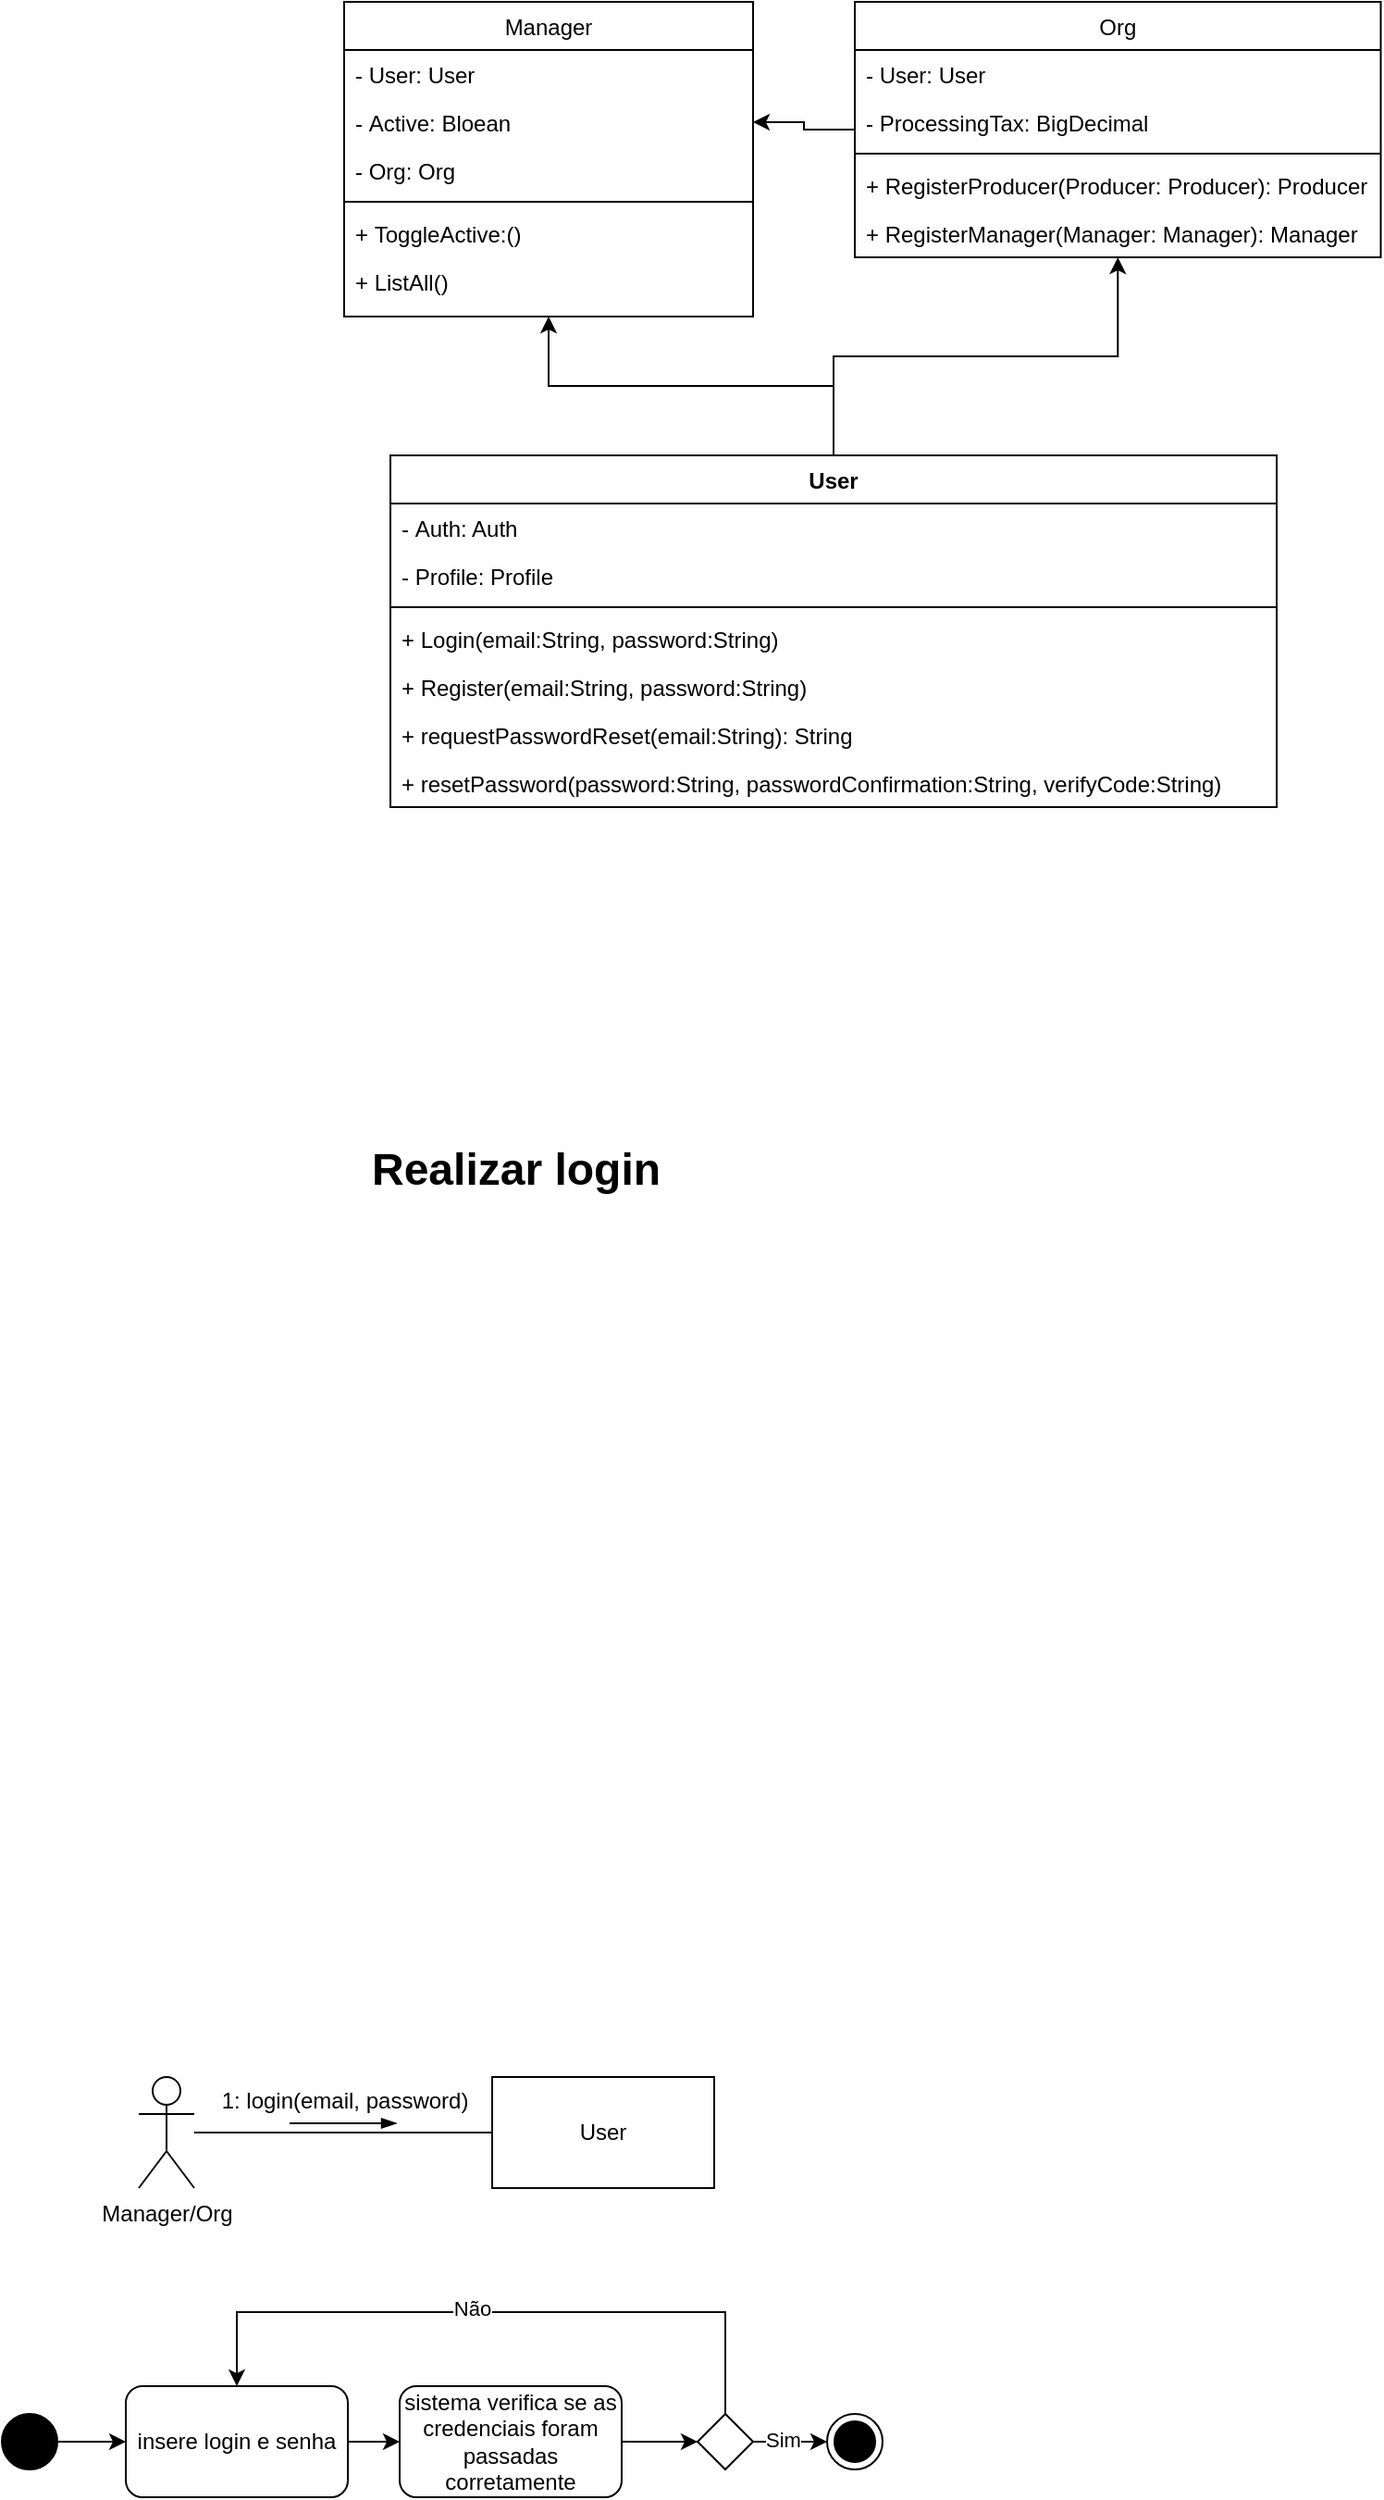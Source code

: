 <mxfile version="24.2.3" type="github">
  <diagram name="Page-1" id="e7e014a7-5840-1c2e-5031-d8a46d1fe8dd">
    <mxGraphModel dx="1292" dy="1453" grid="0" gridSize="10" guides="1" tooltips="1" connect="1" arrows="1" fold="1" page="1" pageScale="1" pageWidth="1169" pageHeight="826" background="none" math="0" shadow="0">
      <root>
        <mxCell id="0" />
        <mxCell id="1" parent="0" />
        <mxCell id="_Qwe62J3tgY_4_dlwT_e-44" style="edgeStyle=orthogonalEdgeStyle;rounded=0;orthogonalLoop=1;jettySize=auto;html=1;entryX=0;entryY=0.5;entryDx=0;entryDy=0;endArrow=none;endFill=0;" parent="1" source="_Qwe62J3tgY_4_dlwT_e-41" target="_Qwe62J3tgY_4_dlwT_e-42" edge="1">
          <mxGeometry relative="1" as="geometry" />
        </mxCell>
        <mxCell id="_Qwe62J3tgY_4_dlwT_e-41" value="Manager/Org" style="shape=umlActor;verticalLabelPosition=bottom;verticalAlign=top;html=1;outlineConnect=0;" parent="1" vertex="1">
          <mxGeometry x="325" y="525" width="30" height="60" as="geometry" />
        </mxCell>
        <mxCell id="_Qwe62J3tgY_4_dlwT_e-42" value="User" style="rounded=0;whiteSpace=wrap;html=1;" parent="1" vertex="1">
          <mxGeometry x="516" y="525" width="120" height="60" as="geometry" />
        </mxCell>
        <mxCell id="_Qwe62J3tgY_4_dlwT_e-46" value="1: login(email, password)" style="text;html=1;align=center;verticalAlign=middle;resizable=0;points=[];autosize=1;strokeColor=none;fillColor=none;" parent="1" vertex="1">
          <mxGeometry x="360" y="525" width="151" height="26" as="geometry" />
        </mxCell>
        <mxCell id="_Qwe62J3tgY_4_dlwT_e-50" style="edgeStyle=orthogonalEdgeStyle;rounded=0;orthogonalLoop=1;jettySize=auto;html=1;entryX=0;entryY=0.5;entryDx=0;entryDy=0;endArrow=blockThin;endFill=1;strokeWidth=1;" parent="1" edge="1">
          <mxGeometry relative="1" as="geometry">
            <mxPoint x="406.5" y="550" as="sourcePoint" />
            <mxPoint x="464.5" y="550" as="targetPoint" />
          </mxGeometry>
        </mxCell>
        <mxCell id="_Qwe62J3tgY_4_dlwT_e-52" value="&lt;h1 style=&quot;margin-top: 0px;&quot;&gt;&lt;font style=&quot;vertical-align: inherit;&quot;&gt;&lt;font style=&quot;vertical-align: inherit;&quot;&gt;Realizar login&lt;/font&gt;&lt;/font&gt;&lt;/h1&gt;" style="text;html=1;whiteSpace=wrap;overflow=hidden;rounded=0;" parent="1" vertex="1">
          <mxGeometry x="449" y="14" width="202" height="34" as="geometry" />
        </mxCell>
        <mxCell id="_Qwe62J3tgY_4_dlwT_e-63" style="edgeStyle=orthogonalEdgeStyle;rounded=0;orthogonalLoop=1;jettySize=auto;html=1;entryX=0;entryY=0.5;entryDx=0;entryDy=0;" parent="1" source="_Qwe62J3tgY_4_dlwT_e-54" target="_Qwe62J3tgY_4_dlwT_e-56" edge="1">
          <mxGeometry relative="1" as="geometry" />
        </mxCell>
        <mxCell id="_Qwe62J3tgY_4_dlwT_e-54" value="" style="ellipse;fillColor=strokeColor;html=1;" parent="1" vertex="1">
          <mxGeometry x="251" y="707" width="30" height="30" as="geometry" />
        </mxCell>
        <mxCell id="_Qwe62J3tgY_4_dlwT_e-55" value="" style="ellipse;html=1;shape=endState;fillColor=strokeColor;" parent="1" vertex="1">
          <mxGeometry x="697" y="707" width="30" height="30" as="geometry" />
        </mxCell>
        <mxCell id="_Qwe62J3tgY_4_dlwT_e-64" style="edgeStyle=orthogonalEdgeStyle;rounded=0;orthogonalLoop=1;jettySize=auto;html=1;" parent="1" source="_Qwe62J3tgY_4_dlwT_e-56" target="_Qwe62J3tgY_4_dlwT_e-57" edge="1">
          <mxGeometry relative="1" as="geometry" />
        </mxCell>
        <mxCell id="_Qwe62J3tgY_4_dlwT_e-56" value="insere login e senha" style="rounded=1;whiteSpace=wrap;html=1;" parent="1" vertex="1">
          <mxGeometry x="318" y="692" width="120" height="60" as="geometry" />
        </mxCell>
        <mxCell id="3SMw9yjr38-sE6QuIbaz-4" style="edgeStyle=orthogonalEdgeStyle;rounded=0;orthogonalLoop=1;jettySize=auto;html=1;exitX=1;exitY=0.5;exitDx=0;exitDy=0;entryX=0;entryY=0.5;entryDx=0;entryDy=0;" parent="1" source="_Qwe62J3tgY_4_dlwT_e-57" target="_Qwe62J3tgY_4_dlwT_e-62" edge="1">
          <mxGeometry relative="1" as="geometry" />
        </mxCell>
        <mxCell id="_Qwe62J3tgY_4_dlwT_e-57" value="&lt;font style=&quot;vertical-align: inherit;&quot;&gt;&lt;font style=&quot;vertical-align: inherit;&quot;&gt;&lt;font style=&quot;vertical-align: inherit;&quot;&gt;&lt;font style=&quot;vertical-align: inherit;&quot;&gt;sistema verifica se as credenciais foram passadas corretamente&lt;/font&gt;&lt;/font&gt;&lt;/font&gt;&lt;/font&gt;" style="rounded=1;whiteSpace=wrap;html=1;" parent="1" vertex="1">
          <mxGeometry x="466" y="692" width="120" height="60" as="geometry" />
        </mxCell>
        <mxCell id="_Qwe62J3tgY_4_dlwT_e-69" style="edgeStyle=orthogonalEdgeStyle;rounded=0;orthogonalLoop=1;jettySize=auto;html=1;exitX=1;exitY=0.5;exitDx=0;exitDy=0;entryX=0;entryY=0.5;entryDx=0;entryDy=0;" parent="1" source="_Qwe62J3tgY_4_dlwT_e-62" target="_Qwe62J3tgY_4_dlwT_e-55" edge="1">
          <mxGeometry relative="1" as="geometry" />
        </mxCell>
        <mxCell id="aRrdokLNTCrjEWbx0M8m-33" value="Sim" style="edgeLabel;html=1;align=center;verticalAlign=middle;resizable=0;points=[];" parent="_Qwe62J3tgY_4_dlwT_e-69" vertex="1" connectable="0">
          <mxGeometry x="-0.21" y="1" relative="1" as="geometry">
            <mxPoint as="offset" />
          </mxGeometry>
        </mxCell>
        <mxCell id="aRrdokLNTCrjEWbx0M8m-7" style="edgeStyle=orthogonalEdgeStyle;rounded=0;orthogonalLoop=1;jettySize=auto;html=1;exitX=0.5;exitY=0;exitDx=0;exitDy=0;entryX=0.5;entryY=0;entryDx=0;entryDy=0;" parent="1" source="_Qwe62J3tgY_4_dlwT_e-62" target="_Qwe62J3tgY_4_dlwT_e-56" edge="1">
          <mxGeometry relative="1" as="geometry">
            <Array as="points">
              <mxPoint x="642" y="652" />
              <mxPoint x="378" y="652" />
            </Array>
          </mxGeometry>
        </mxCell>
        <mxCell id="aRrdokLNTCrjEWbx0M8m-34" value="Não" style="edgeLabel;html=1;align=center;verticalAlign=middle;resizable=0;points=[];" parent="aRrdokLNTCrjEWbx0M8m-7" vertex="1" connectable="0">
          <mxGeometry x="0.069" y="-2" relative="1" as="geometry">
            <mxPoint as="offset" />
          </mxGeometry>
        </mxCell>
        <mxCell id="_Qwe62J3tgY_4_dlwT_e-62" value="" style="rhombus;" parent="1" vertex="1">
          <mxGeometry x="627" y="707" width="30" height="30" as="geometry" />
        </mxCell>
        <mxCell id="_h2FnvsFGVvzffmGYvuH-1" style="edgeStyle=orthogonalEdgeStyle;rounded=0;orthogonalLoop=1;jettySize=auto;html=1;entryX=1;entryY=0.5;entryDx=0;entryDy=0;" edge="1" parent="1" source="_h2FnvsFGVvzffmGYvuH-2" target="_h2FnvsFGVvzffmGYvuH-20">
          <mxGeometry relative="1" as="geometry" />
        </mxCell>
        <mxCell id="_h2FnvsFGVvzffmGYvuH-2" value="Org" style="swimlane;fontStyle=0;align=center;verticalAlign=top;childLayout=stackLayout;horizontal=1;startSize=26;horizontalStack=0;resizeParent=1;resizeLast=0;collapsible=1;marginBottom=0;rounded=0;shadow=0;strokeWidth=1;" vertex="1" parent="1">
          <mxGeometry x="712" y="-596" width="284.25" height="138" as="geometry">
            <mxRectangle x="340" y="380" width="170" height="26" as="alternateBounds" />
          </mxGeometry>
        </mxCell>
        <mxCell id="_h2FnvsFGVvzffmGYvuH-3" value="&lt;span style=&quot;background-color: rgb(255, 255, 255);&quot;&gt;- User: User&lt;/span&gt;" style="text;strokeColor=none;fillColor=none;align=left;verticalAlign=top;spacingLeft=4;spacingRight=4;overflow=hidden;rotatable=0;points=[[0,0.5],[1,0.5]];portConstraint=eastwest;whiteSpace=wrap;html=1;" vertex="1" parent="_h2FnvsFGVvzffmGYvuH-2">
          <mxGeometry y="26" width="284.25" height="26" as="geometry" />
        </mxCell>
        <mxCell id="_h2FnvsFGVvzffmGYvuH-4" value="-&amp;nbsp;ProcessingTax: BigDecimal" style="text;strokeColor=none;fillColor=none;align=left;verticalAlign=top;spacingLeft=4;spacingRight=4;overflow=hidden;rotatable=0;points=[[0,0.5],[1,0.5]];portConstraint=eastwest;whiteSpace=wrap;html=1;" vertex="1" parent="_h2FnvsFGVvzffmGYvuH-2">
          <mxGeometry y="52" width="284.25" height="26" as="geometry" />
        </mxCell>
        <mxCell id="_h2FnvsFGVvzffmGYvuH-5" value="" style="line;strokeWidth=1;fillColor=none;align=left;verticalAlign=middle;spacingTop=-1;spacingLeft=3;spacingRight=3;rotatable=0;labelPosition=right;points=[];portConstraint=eastwest;strokeColor=inherit;" vertex="1" parent="_h2FnvsFGVvzffmGYvuH-2">
          <mxGeometry y="78" width="284.25" height="8" as="geometry" />
        </mxCell>
        <mxCell id="_h2FnvsFGVvzffmGYvuH-6" value="+ RegisterProducer(Producer: Producer): Producer" style="text;strokeColor=none;fillColor=none;align=left;verticalAlign=top;spacingLeft=4;spacingRight=4;overflow=hidden;rotatable=0;points=[[0,0.5],[1,0.5]];portConstraint=eastwest;whiteSpace=wrap;html=1;" vertex="1" parent="_h2FnvsFGVvzffmGYvuH-2">
          <mxGeometry y="86" width="284.25" height="26" as="geometry" />
        </mxCell>
        <mxCell id="_h2FnvsFGVvzffmGYvuH-7" value="+ Register&lt;span style=&quot;text-align: center; text-wrap: nowrap;&quot;&gt;Manager(&lt;/span&gt;&lt;span style=&quot;text-align: center; text-wrap: nowrap;&quot;&gt;Manager:&amp;nbsp;&lt;/span&gt;&lt;span style=&quot;text-align: center; text-wrap: nowrap;&quot;&gt;Manager)&lt;/span&gt;&lt;span style=&quot;text-wrap: nowrap; text-align: center;&quot;&gt;:&amp;nbsp;&lt;/span&gt;&lt;span style=&quot;text-wrap: nowrap; text-align: center;&quot;&gt;Manager&lt;/span&gt;" style="text;strokeColor=none;fillColor=none;align=left;verticalAlign=top;spacingLeft=4;spacingRight=4;overflow=hidden;rotatable=0;points=[[0,0.5],[1,0.5]];portConstraint=eastwest;whiteSpace=wrap;html=1;" vertex="1" parent="_h2FnvsFGVvzffmGYvuH-2">
          <mxGeometry y="112" width="284.25" height="26" as="geometry" />
        </mxCell>
        <mxCell id="_h2FnvsFGVvzffmGYvuH-8" style="edgeStyle=orthogonalEdgeStyle;rounded=0;orthogonalLoop=1;jettySize=auto;html=1;" edge="1" parent="1" source="_h2FnvsFGVvzffmGYvuH-10" target="_h2FnvsFGVvzffmGYvuH-2">
          <mxGeometry relative="1" as="geometry" />
        </mxCell>
        <mxCell id="_h2FnvsFGVvzffmGYvuH-9" style="edgeStyle=orthogonalEdgeStyle;rounded=0;orthogonalLoop=1;jettySize=auto;html=1;" edge="1" parent="1" source="_h2FnvsFGVvzffmGYvuH-10" target="_h2FnvsFGVvzffmGYvuH-18">
          <mxGeometry relative="1" as="geometry" />
        </mxCell>
        <mxCell id="_h2FnvsFGVvzffmGYvuH-10" value="User" style="swimlane;fontStyle=1;align=center;verticalAlign=top;childLayout=stackLayout;horizontal=1;startSize=26;horizontalStack=0;resizeParent=1;resizeParentMax=0;resizeLast=0;collapsible=1;marginBottom=0;whiteSpace=wrap;html=1;labelBackgroundColor=none;" vertex="1" parent="1">
          <mxGeometry x="461" y="-351" width="479" height="190" as="geometry" />
        </mxCell>
        <mxCell id="_h2FnvsFGVvzffmGYvuH-11" value="-&amp;nbsp;Auth: Auth" style="text;strokeColor=none;fillColor=none;align=left;verticalAlign=top;spacingLeft=4;spacingRight=4;overflow=hidden;rotatable=0;points=[[0,0.5],[1,0.5]];portConstraint=eastwest;whiteSpace=wrap;html=1;labelBackgroundColor=none;" vertex="1" parent="_h2FnvsFGVvzffmGYvuH-10">
          <mxGeometry y="26" width="479" height="26" as="geometry" />
        </mxCell>
        <mxCell id="_h2FnvsFGVvzffmGYvuH-12" value="-&amp;nbsp;Profile: Profile" style="text;strokeColor=none;fillColor=none;align=left;verticalAlign=top;spacingLeft=4;spacingRight=4;overflow=hidden;rotatable=0;points=[[0,0.5],[1,0.5]];portConstraint=eastwest;whiteSpace=wrap;html=1;labelBackgroundColor=none;" vertex="1" parent="_h2FnvsFGVvzffmGYvuH-10">
          <mxGeometry y="52" width="479" height="26" as="geometry" />
        </mxCell>
        <mxCell id="_h2FnvsFGVvzffmGYvuH-13" value="" style="line;strokeWidth=1;fillColor=none;align=left;verticalAlign=middle;spacingTop=-1;spacingLeft=3;spacingRight=3;rotatable=0;labelPosition=right;points=[];portConstraint=eastwest;strokeColor=inherit;" vertex="1" parent="_h2FnvsFGVvzffmGYvuH-10">
          <mxGeometry y="78" width="479" height="8" as="geometry" />
        </mxCell>
        <mxCell id="_h2FnvsFGVvzffmGYvuH-14" value="+ Login(email:String, password:String)" style="text;strokeColor=none;fillColor=none;align=left;verticalAlign=top;spacingLeft=4;spacingRight=4;overflow=hidden;rotatable=0;points=[[0,0.5],[1,0.5]];portConstraint=eastwest;whiteSpace=wrap;html=1;" vertex="1" parent="_h2FnvsFGVvzffmGYvuH-10">
          <mxGeometry y="86" width="479" height="26" as="geometry" />
        </mxCell>
        <mxCell id="_h2FnvsFGVvzffmGYvuH-15" value="+ Register(email:String, password:String)" style="text;strokeColor=none;fillColor=none;align=left;verticalAlign=top;spacingLeft=4;spacingRight=4;overflow=hidden;rotatable=0;points=[[0,0.5],[1,0.5]];portConstraint=eastwest;whiteSpace=wrap;html=1;" vertex="1" parent="_h2FnvsFGVvzffmGYvuH-10">
          <mxGeometry y="112" width="479" height="26" as="geometry" />
        </mxCell>
        <mxCell id="_h2FnvsFGVvzffmGYvuH-16" value="+ requestPasswordReset(email:String): String" style="text;strokeColor=none;fillColor=none;align=left;verticalAlign=top;spacingLeft=4;spacingRight=4;overflow=hidden;rotatable=0;points=[[0,0.5],[1,0.5]];portConstraint=eastwest;whiteSpace=wrap;html=1;" vertex="1" parent="_h2FnvsFGVvzffmGYvuH-10">
          <mxGeometry y="138" width="479" height="26" as="geometry" />
        </mxCell>
        <mxCell id="_h2FnvsFGVvzffmGYvuH-17" value="+ resetPassword(password:String, passwordConfirmation:String, verifyCode:String)" style="text;strokeColor=none;fillColor=none;align=left;verticalAlign=top;spacingLeft=4;spacingRight=4;overflow=hidden;rotatable=0;points=[[0,0.5],[1,0.5]];portConstraint=eastwest;whiteSpace=wrap;html=1;" vertex="1" parent="_h2FnvsFGVvzffmGYvuH-10">
          <mxGeometry y="164" width="479" height="26" as="geometry" />
        </mxCell>
        <mxCell id="_h2FnvsFGVvzffmGYvuH-18" value="Manager" style="swimlane;fontStyle=0;align=center;verticalAlign=top;childLayout=stackLayout;horizontal=1;startSize=26;horizontalStack=0;resizeParent=1;resizeLast=0;collapsible=1;marginBottom=0;rounded=0;shadow=0;strokeWidth=1;" vertex="1" parent="1">
          <mxGeometry x="436" y="-596" width="221" height="170" as="geometry">
            <mxRectangle x="340" y="380" width="170" height="26" as="alternateBounds" />
          </mxGeometry>
        </mxCell>
        <mxCell id="_h2FnvsFGVvzffmGYvuH-19" value="-&lt;span style=&quot;background-color: rgb(255, 255, 255);&quot;&gt;&amp;nbsp;User: User&lt;/span&gt;" style="text;strokeColor=none;fillColor=none;align=left;verticalAlign=top;spacingLeft=4;spacingRight=4;overflow=hidden;rotatable=0;points=[[0,0.5],[1,0.5]];portConstraint=eastwest;whiteSpace=wrap;html=1;" vertex="1" parent="_h2FnvsFGVvzffmGYvuH-18">
          <mxGeometry y="26" width="221" height="26" as="geometry" />
        </mxCell>
        <mxCell id="_h2FnvsFGVvzffmGYvuH-20" value="-&amp;nbsp;A&lt;span style=&quot;text-align: center; text-wrap: nowrap;&quot;&gt;ctive&lt;/span&gt;:&amp;nbsp;&lt;span style=&quot;text-align: center; text-wrap: nowrap;&quot;&gt;Bloean&lt;/span&gt;" style="text;strokeColor=none;fillColor=none;align=left;verticalAlign=top;spacingLeft=4;spacingRight=4;overflow=hidden;rotatable=0;points=[[0,0.5],[1,0.5]];portConstraint=eastwest;whiteSpace=wrap;html=1;" vertex="1" parent="_h2FnvsFGVvzffmGYvuH-18">
          <mxGeometry y="52" width="221" height="26" as="geometry" />
        </mxCell>
        <mxCell id="_h2FnvsFGVvzffmGYvuH-21" value="-&amp;nbsp;Org: Org" style="text;strokeColor=none;fillColor=none;align=left;verticalAlign=top;spacingLeft=4;spacingRight=4;overflow=hidden;rotatable=0;points=[[0,0.5],[1,0.5]];portConstraint=eastwest;whiteSpace=wrap;html=1;" vertex="1" parent="_h2FnvsFGVvzffmGYvuH-18">
          <mxGeometry y="78" width="221" height="26" as="geometry" />
        </mxCell>
        <mxCell id="_h2FnvsFGVvzffmGYvuH-22" value="" style="line;strokeWidth=1;fillColor=none;align=left;verticalAlign=middle;spacingTop=-1;spacingLeft=3;spacingRight=3;rotatable=0;labelPosition=right;points=[];portConstraint=eastwest;strokeColor=inherit;" vertex="1" parent="_h2FnvsFGVvzffmGYvuH-18">
          <mxGeometry y="104" width="221" height="8" as="geometry" />
        </mxCell>
        <mxCell id="_h2FnvsFGVvzffmGYvuH-23" value="+&amp;nbsp;ToggleActive:()" style="text;strokeColor=none;fillColor=none;align=left;verticalAlign=top;spacingLeft=4;spacingRight=4;overflow=hidden;rotatable=0;points=[[0,0.5],[1,0.5]];portConstraint=eastwest;whiteSpace=wrap;html=1;" vertex="1" parent="_h2FnvsFGVvzffmGYvuH-18">
          <mxGeometry y="112" width="221" height="26" as="geometry" />
        </mxCell>
        <mxCell id="_h2FnvsFGVvzffmGYvuH-24" value="+ ListAll()" style="text;strokeColor=none;fillColor=none;align=left;verticalAlign=top;spacingLeft=4;spacingRight=4;overflow=hidden;rotatable=0;points=[[0,0.5],[1,0.5]];portConstraint=eastwest;whiteSpace=wrap;html=1;" vertex="1" parent="_h2FnvsFGVvzffmGYvuH-18">
          <mxGeometry y="138" width="221" height="26" as="geometry" />
        </mxCell>
      </root>
    </mxGraphModel>
  </diagram>
</mxfile>
